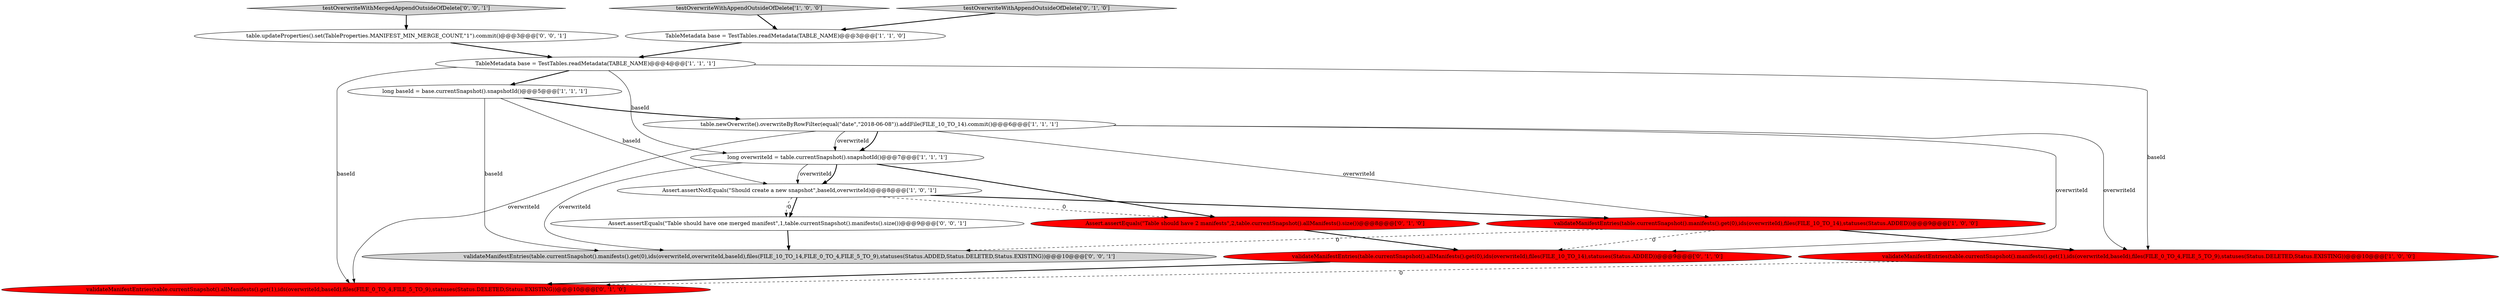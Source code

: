 digraph {
0 [style = filled, label = "long baseId = base.currentSnapshot().snapshotId()@@@5@@@['1', '1', '1']", fillcolor = white, shape = ellipse image = "AAA0AAABBB1BBB"];
13 [style = filled, label = "table.updateProperties().set(TableProperties.MANIFEST_MIN_MERGE_COUNT,\"1\").commit()@@@3@@@['0', '0', '1']", fillcolor = white, shape = ellipse image = "AAA0AAABBB3BBB"];
4 [style = filled, label = "TableMetadata base = TestTables.readMetadata(TABLE_NAME)@@@4@@@['1', '1', '1']", fillcolor = white, shape = ellipse image = "AAA0AAABBB1BBB"];
1 [style = filled, label = "TableMetadata base = TestTables.readMetadata(TABLE_NAME)@@@3@@@['1', '1', '0']", fillcolor = white, shape = ellipse image = "AAA0AAABBB1BBB"];
11 [style = filled, label = "validateManifestEntries(table.currentSnapshot().allManifests().get(1),ids(overwriteId,baseId),files(FILE_0_TO_4,FILE_5_TO_9),statuses(Status.DELETED,Status.EXISTING))@@@10@@@['0', '1', '0']", fillcolor = red, shape = ellipse image = "AAA1AAABBB2BBB"];
2 [style = filled, label = "long overwriteId = table.currentSnapshot().snapshotId()@@@7@@@['1', '1', '1']", fillcolor = white, shape = ellipse image = "AAA0AAABBB1BBB"];
5 [style = filled, label = "table.newOverwrite().overwriteByRowFilter(equal(\"date\",\"2018-06-08\")).addFile(FILE_10_TO_14).commit()@@@6@@@['1', '1', '1']", fillcolor = white, shape = ellipse image = "AAA0AAABBB1BBB"];
6 [style = filled, label = "validateManifestEntries(table.currentSnapshot().manifests().get(0),ids(overwriteId),files(FILE_10_TO_14),statuses(Status.ADDED))@@@9@@@['1', '0', '0']", fillcolor = red, shape = ellipse image = "AAA1AAABBB1BBB"];
10 [style = filled, label = "Assert.assertEquals(\"Table should have 2 manifests\",2,table.currentSnapshot().allManifests().size())@@@8@@@['0', '1', '0']", fillcolor = red, shape = ellipse image = "AAA1AAABBB2BBB"];
7 [style = filled, label = "testOverwriteWithAppendOutsideOfDelete['1', '0', '0']", fillcolor = lightgray, shape = diamond image = "AAA0AAABBB1BBB"];
9 [style = filled, label = "validateManifestEntries(table.currentSnapshot().allManifests().get(0),ids(overwriteId),files(FILE_10_TO_14),statuses(Status.ADDED))@@@9@@@['0', '1', '0']", fillcolor = red, shape = ellipse image = "AAA1AAABBB2BBB"];
12 [style = filled, label = "testOverwriteWithAppendOutsideOfDelete['0', '1', '0']", fillcolor = lightgray, shape = diamond image = "AAA0AAABBB2BBB"];
15 [style = filled, label = "Assert.assertEquals(\"Table should have one merged manifest\",1,table.currentSnapshot().manifests().size())@@@9@@@['0', '0', '1']", fillcolor = white, shape = ellipse image = "AAA0AAABBB3BBB"];
16 [style = filled, label = "validateManifestEntries(table.currentSnapshot().manifests().get(0),ids(overwriteId,overwriteId,baseId),files(FILE_10_TO_14,FILE_0_TO_4,FILE_5_TO_9),statuses(Status.ADDED,Status.DELETED,Status.EXISTING))@@@10@@@['0', '0', '1']", fillcolor = lightgray, shape = ellipse image = "AAA0AAABBB3BBB"];
8 [style = filled, label = "Assert.assertNotEquals(\"Should create a new snapshot\",baseId,overwriteId)@@@8@@@['1', '0', '1']", fillcolor = white, shape = ellipse image = "AAA0AAABBB1BBB"];
14 [style = filled, label = "testOverwriteWithMergedAppendOutsideOfDelete['0', '0', '1']", fillcolor = lightgray, shape = diamond image = "AAA0AAABBB3BBB"];
3 [style = filled, label = "validateManifestEntries(table.currentSnapshot().manifests().get(1),ids(overwriteId,baseId),files(FILE_0_TO_4,FILE_5_TO_9),statuses(Status.DELETED,Status.EXISTING))@@@10@@@['1', '0', '0']", fillcolor = red, shape = ellipse image = "AAA1AAABBB1BBB"];
4->2 [style = solid, label="baseId"];
6->3 [style = bold, label=""];
1->4 [style = bold, label=""];
0->16 [style = solid, label="baseId"];
7->1 [style = bold, label=""];
8->10 [style = dashed, label="0"];
8->15 [style = bold, label=""];
9->11 [style = bold, label=""];
5->6 [style = solid, label="overwriteId"];
4->3 [style = solid, label="baseId"];
8->15 [style = dashed, label="0"];
6->9 [style = dashed, label="0"];
8->6 [style = bold, label=""];
2->10 [style = bold, label=""];
12->1 [style = bold, label=""];
15->16 [style = bold, label=""];
5->11 [style = solid, label="overwriteId"];
4->11 [style = solid, label="baseId"];
4->0 [style = bold, label=""];
0->8 [style = solid, label="baseId"];
5->2 [style = bold, label=""];
6->16 [style = dashed, label="0"];
5->3 [style = solid, label="overwriteId"];
10->9 [style = bold, label=""];
14->13 [style = bold, label=""];
2->16 [style = solid, label="overwriteId"];
5->2 [style = solid, label="overwriteId"];
5->9 [style = solid, label="overwriteId"];
2->8 [style = solid, label="overwriteId"];
3->11 [style = dashed, label="0"];
2->8 [style = bold, label=""];
0->5 [style = bold, label=""];
13->4 [style = bold, label=""];
}
